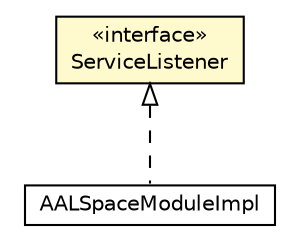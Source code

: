 #!/usr/local/bin/dot
#
# Class diagram 
# Generated by UMLGraph version R5_6-24-gf6e263 (http://www.umlgraph.org/)
#

digraph G {
	edge [fontname="Helvetica",fontsize=10,labelfontname="Helvetica",labelfontsize=10];
	node [fontname="Helvetica",fontsize=10,shape=plaintext];
	nodesep=0.25;
	ranksep=0.5;
	// org.universAAL.middleware.connectors.ServiceListener
	c372862 [label=<<table title="org.universAAL.middleware.connectors.ServiceListener" border="0" cellborder="1" cellspacing="0" cellpadding="2" port="p" bgcolor="lemonChiffon" href="./ServiceListener.html">
		<tr><td><table border="0" cellspacing="0" cellpadding="1">
<tr><td align="center" balign="center"> &#171;interface&#187; </td></tr>
<tr><td align="center" balign="center"> ServiceListener </td></tr>
		</table></td></tr>
		</table>>, URL="./ServiceListener.html", fontname="Helvetica", fontcolor="black", fontsize=10.0];
	// org.universAAL.middleware.modules.aalspace.AALSpaceModuleImpl
	c372937 [label=<<table title="org.universAAL.middleware.modules.aalspace.AALSpaceModuleImpl" border="0" cellborder="1" cellspacing="0" cellpadding="2" port="p" href="../modules/aalspace/AALSpaceModuleImpl.html">
		<tr><td><table border="0" cellspacing="0" cellpadding="1">
<tr><td align="center" balign="center"> AALSpaceModuleImpl </td></tr>
		</table></td></tr>
		</table>>, URL="../modules/aalspace/AALSpaceModuleImpl.html", fontname="Helvetica", fontcolor="black", fontsize=10.0];
	//org.universAAL.middleware.modules.aalspace.AALSpaceModuleImpl implements org.universAAL.middleware.connectors.ServiceListener
	c372862:p -> c372937:p [dir=back,arrowtail=empty,style=dashed];
}

